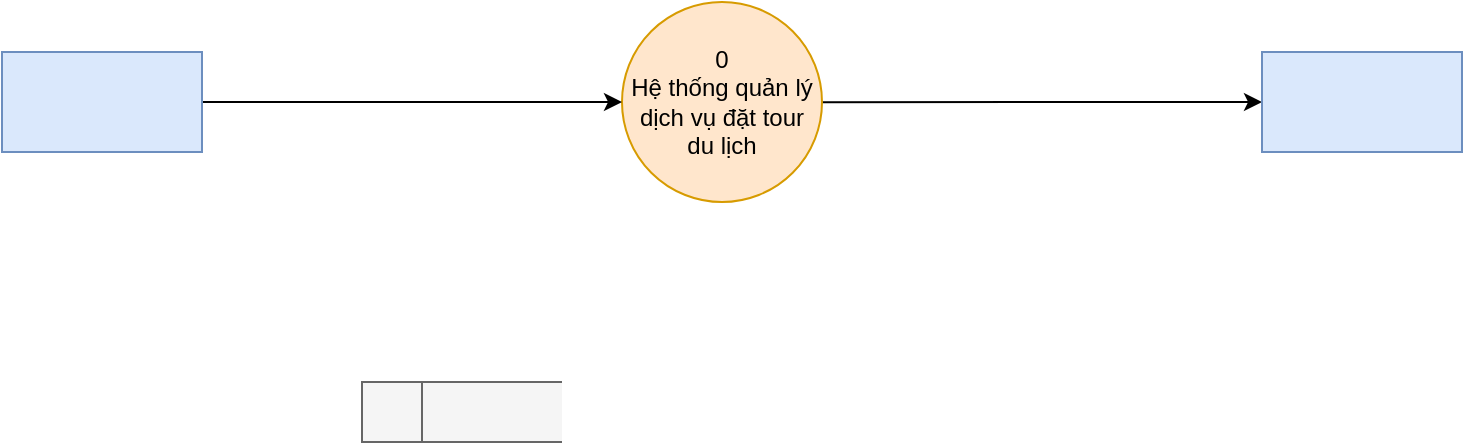 <mxfile version="22.0.2" type="device">
  <diagram name="Page-1" id="AhKNPWFubmrbZYYIvsSB">
    <mxGraphModel dx="1531" dy="593" grid="1" gridSize="10" guides="1" tooltips="1" connect="1" arrows="1" fold="1" page="1" pageScale="1" pageWidth="850" pageHeight="1100" math="0" shadow="0">
      <root>
        <mxCell id="0" />
        <mxCell id="1" parent="0" />
        <mxCell id="cJ_yDkRFG2cfCOG-L-yD-7" style="rounded=0;orthogonalLoop=1;jettySize=auto;html=1;" edge="1" parent="1" source="cJ_yDkRFG2cfCOG-L-yD-2" target="cJ_yDkRFG2cfCOG-L-yD-5">
          <mxGeometry relative="1" as="geometry" />
        </mxCell>
        <mxCell id="cJ_yDkRFG2cfCOG-L-yD-2" value="0&lt;br&gt;Hệ thống quản lý dịch vụ đặt tour du lịch" style="shape=ellipse;html=1;dashed=0;whiteSpace=wrap;aspect=fixed;perimeter=ellipsePerimeter;fillColor=#ffe6cc;strokeColor=#d79b00;" vertex="1" parent="1">
          <mxGeometry x="280" y="280" width="100" height="100" as="geometry" />
        </mxCell>
        <mxCell id="cJ_yDkRFG2cfCOG-L-yD-4" value="" style="html=1;dashed=0;whiteSpace=wrap;shape=mxgraph.dfd.dataStoreID;align=left;spacingLeft=3;points=[[0,0],[0.5,0],[1,0],[0,0.5],[1,0.5],[0,1],[0.5,1],[1,1]];fillColor=#f5f5f5;fontColor=#333333;strokeColor=#666666;" vertex="1" parent="1">
          <mxGeometry x="150" y="470" width="100" height="30" as="geometry" />
        </mxCell>
        <mxCell id="cJ_yDkRFG2cfCOG-L-yD-5" value="" style="html=1;dashed=0;whiteSpace=wrap;fillColor=#dae8fc;strokeColor=#6c8ebf;" vertex="1" parent="1">
          <mxGeometry x="600" y="305" width="100" height="50" as="geometry" />
        </mxCell>
        <mxCell id="cJ_yDkRFG2cfCOG-L-yD-9" style="rounded=0;orthogonalLoop=1;jettySize=auto;html=1;entryX=0;entryY=0.5;entryDx=0;entryDy=0;" edge="1" parent="1" source="cJ_yDkRFG2cfCOG-L-yD-8" target="cJ_yDkRFG2cfCOG-L-yD-2">
          <mxGeometry relative="1" as="geometry" />
        </mxCell>
        <mxCell id="cJ_yDkRFG2cfCOG-L-yD-8" value="" style="html=1;dashed=0;whiteSpace=wrap;fillColor=#dae8fc;strokeColor=#6c8ebf;" vertex="1" parent="1">
          <mxGeometry x="-30" y="305" width="100" height="50" as="geometry" />
        </mxCell>
      </root>
    </mxGraphModel>
  </diagram>
</mxfile>
